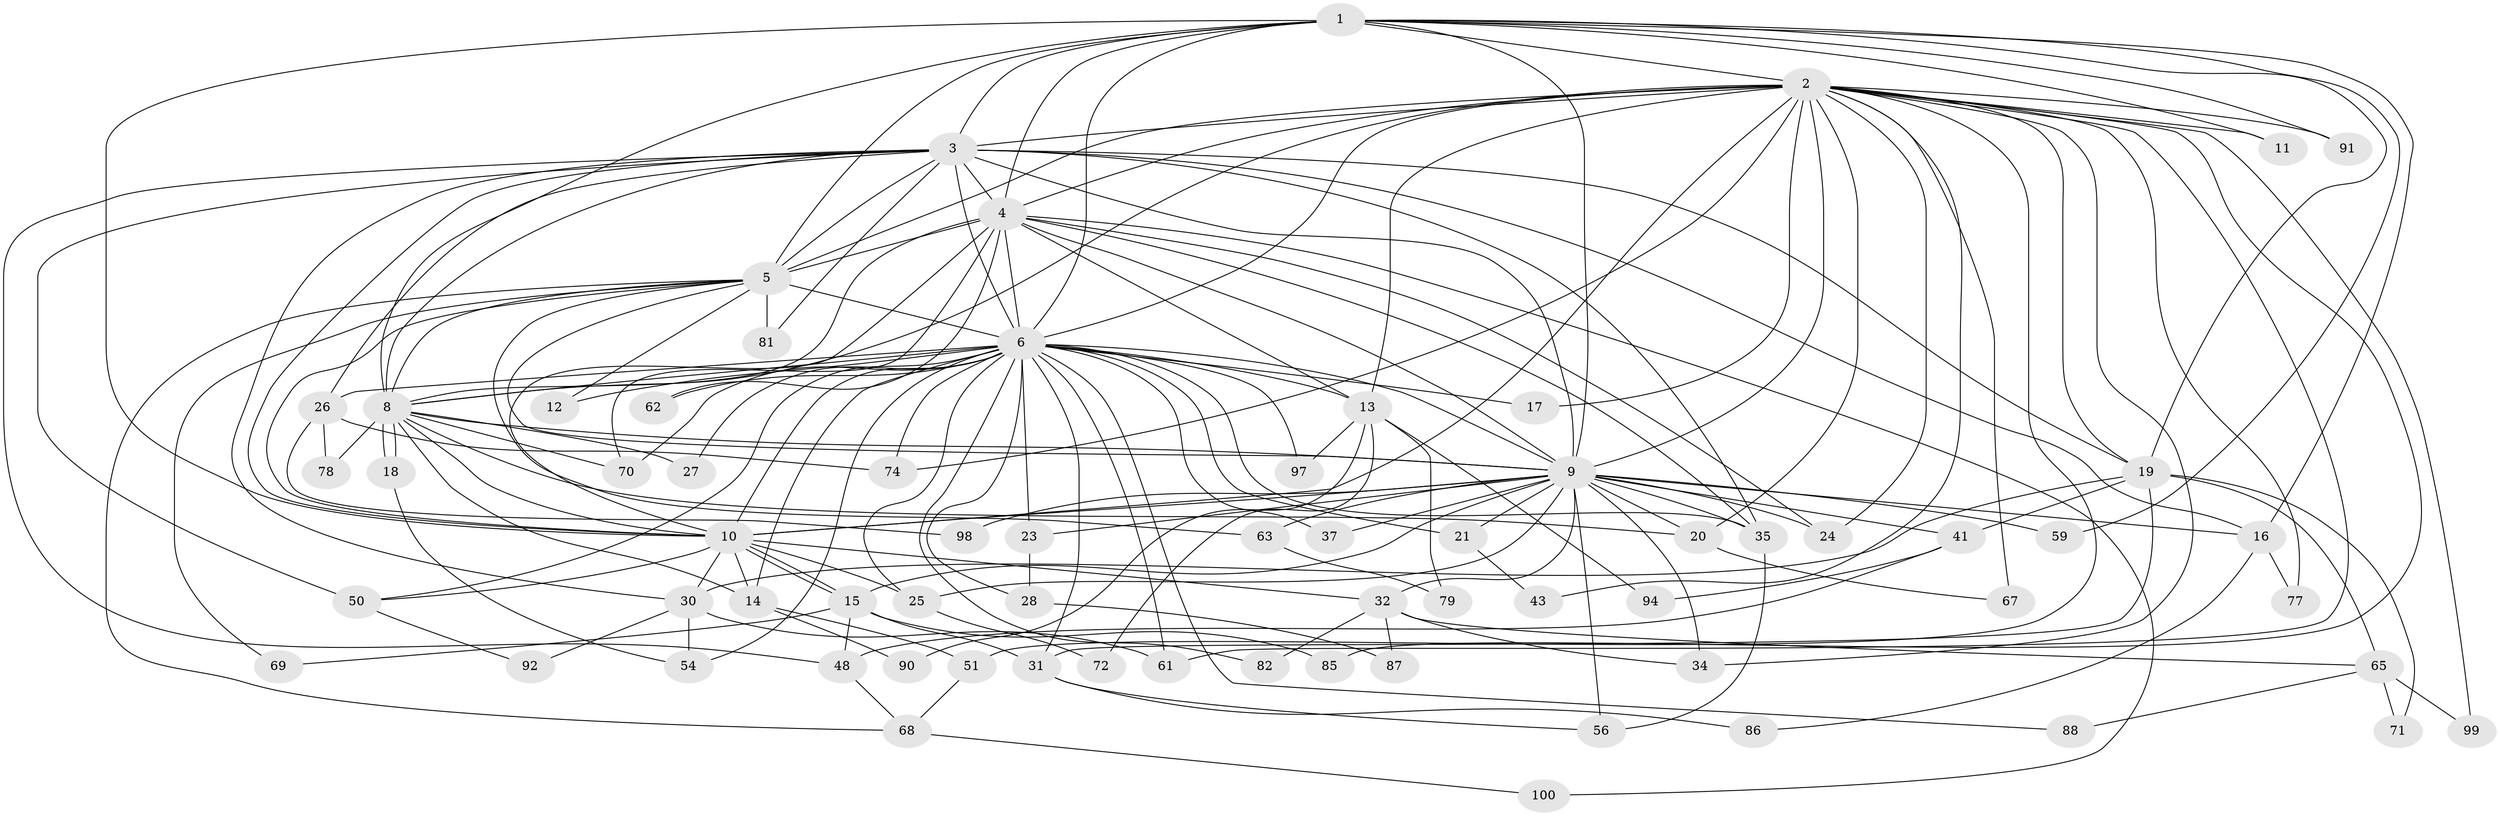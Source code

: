 // Generated by graph-tools (version 1.1) at 2025/51/02/27/25 19:51:49]
// undirected, 68 vertices, 175 edges
graph export_dot {
graph [start="1"]
  node [color=gray90,style=filled];
  1 [super="+44"];
  2 [super="+33"];
  3 [super="+49"];
  4 [super="+73"];
  5 [super="+22"];
  6 [super="+7"];
  8 [super="+57"];
  9 [super="+55"];
  10 [super="+89"];
  11;
  12;
  13 [super="+42"];
  14 [super="+83"];
  15 [super="+40"];
  16 [super="+53"];
  17 [super="+52"];
  18;
  19;
  20 [super="+58"];
  21;
  23 [super="+75"];
  24 [super="+45"];
  25 [super="+38"];
  26 [super="+39"];
  27;
  28 [super="+29"];
  30 [super="+46"];
  31 [super="+60"];
  32 [super="+47"];
  34;
  35 [super="+36"];
  37;
  41;
  43;
  48 [super="+64"];
  50 [super="+66"];
  51 [super="+76"];
  54 [super="+95"];
  56 [super="+96"];
  59;
  61 [super="+84"];
  62;
  63;
  65;
  67;
  68;
  69;
  70 [super="+93"];
  71;
  72;
  74 [super="+80"];
  77;
  78;
  79;
  81;
  82;
  85;
  86;
  87;
  88;
  90;
  91;
  92;
  94;
  97;
  98;
  99;
  100;
  1 -- 2;
  1 -- 3;
  1 -- 4;
  1 -- 5;
  1 -- 6 [weight=2];
  1 -- 8;
  1 -- 9;
  1 -- 10;
  1 -- 11;
  1 -- 16;
  1 -- 59;
  1 -- 91;
  1 -- 19;
  2 -- 3;
  2 -- 4;
  2 -- 5 [weight=3];
  2 -- 6 [weight=2];
  2 -- 8;
  2 -- 9;
  2 -- 10;
  2 -- 11;
  2 -- 13;
  2 -- 17 [weight=2];
  2 -- 19;
  2 -- 20;
  2 -- 34;
  2 -- 43;
  2 -- 51;
  2 -- 67;
  2 -- 77;
  2 -- 85;
  2 -- 91;
  2 -- 99;
  2 -- 74;
  2 -- 61;
  2 -- 24;
  3 -- 4;
  3 -- 5;
  3 -- 6 [weight=2];
  3 -- 8;
  3 -- 9;
  3 -- 10;
  3 -- 19;
  3 -- 30;
  3 -- 48;
  3 -- 81;
  3 -- 26;
  3 -- 35;
  3 -- 50;
  3 -- 16;
  4 -- 5;
  4 -- 6 [weight=2];
  4 -- 8;
  4 -- 9;
  4 -- 10;
  4 -- 13;
  4 -- 24;
  4 -- 62;
  4 -- 100;
  4 -- 35;
  4 -- 70;
  5 -- 6 [weight=2];
  5 -- 8;
  5 -- 9;
  5 -- 10;
  5 -- 12;
  5 -- 68;
  5 -- 69;
  5 -- 81;
  5 -- 63;
  6 -- 8 [weight=2];
  6 -- 9 [weight=2];
  6 -- 10 [weight=2];
  6 -- 25;
  6 -- 26 [weight=2];
  6 -- 37;
  6 -- 70;
  6 -- 12;
  6 -- 17;
  6 -- 82;
  6 -- 21;
  6 -- 23 [weight=2];
  6 -- 88;
  6 -- 27;
  6 -- 28;
  6 -- 97;
  6 -- 35;
  6 -- 50;
  6 -- 61;
  6 -- 62;
  6 -- 74;
  6 -- 14;
  6 -- 13;
  6 -- 54;
  6 -- 31;
  8 -- 9;
  8 -- 10 [weight=2];
  8 -- 14;
  8 -- 18;
  8 -- 18;
  8 -- 27;
  8 -- 78;
  8 -- 70 [weight=2];
  8 -- 20;
  9 -- 10;
  9 -- 16 [weight=2];
  9 -- 20;
  9 -- 21;
  9 -- 23;
  9 -- 24;
  9 -- 25;
  9 -- 32;
  9 -- 34;
  9 -- 35;
  9 -- 37;
  9 -- 41;
  9 -- 56;
  9 -- 59;
  9 -- 98;
  9 -- 15;
  9 -- 63;
  10 -- 14 [weight=2];
  10 -- 15;
  10 -- 15;
  10 -- 30;
  10 -- 32;
  10 -- 50;
  10 -- 25;
  13 -- 72;
  13 -- 97;
  13 -- 90;
  13 -- 94;
  13 -- 79;
  14 -- 51;
  14 -- 90;
  15 -- 31;
  15 -- 69;
  15 -- 85;
  15 -- 48;
  16 -- 77;
  16 -- 86;
  18 -- 54;
  19 -- 31;
  19 -- 41;
  19 -- 65;
  19 -- 71;
  19 -- 30;
  20 -- 67;
  21 -- 43;
  23 -- 28;
  25 -- 72;
  26 -- 74;
  26 -- 78;
  26 -- 98;
  28 -- 87;
  30 -- 54;
  30 -- 61;
  30 -- 92;
  31 -- 56;
  31 -- 86;
  32 -- 65;
  32 -- 82;
  32 -- 34;
  32 -- 87;
  35 -- 56;
  41 -- 48;
  41 -- 94;
  48 -- 68;
  50 -- 92;
  51 -- 68;
  63 -- 79;
  65 -- 71;
  65 -- 88;
  65 -- 99;
  68 -- 100;
}
